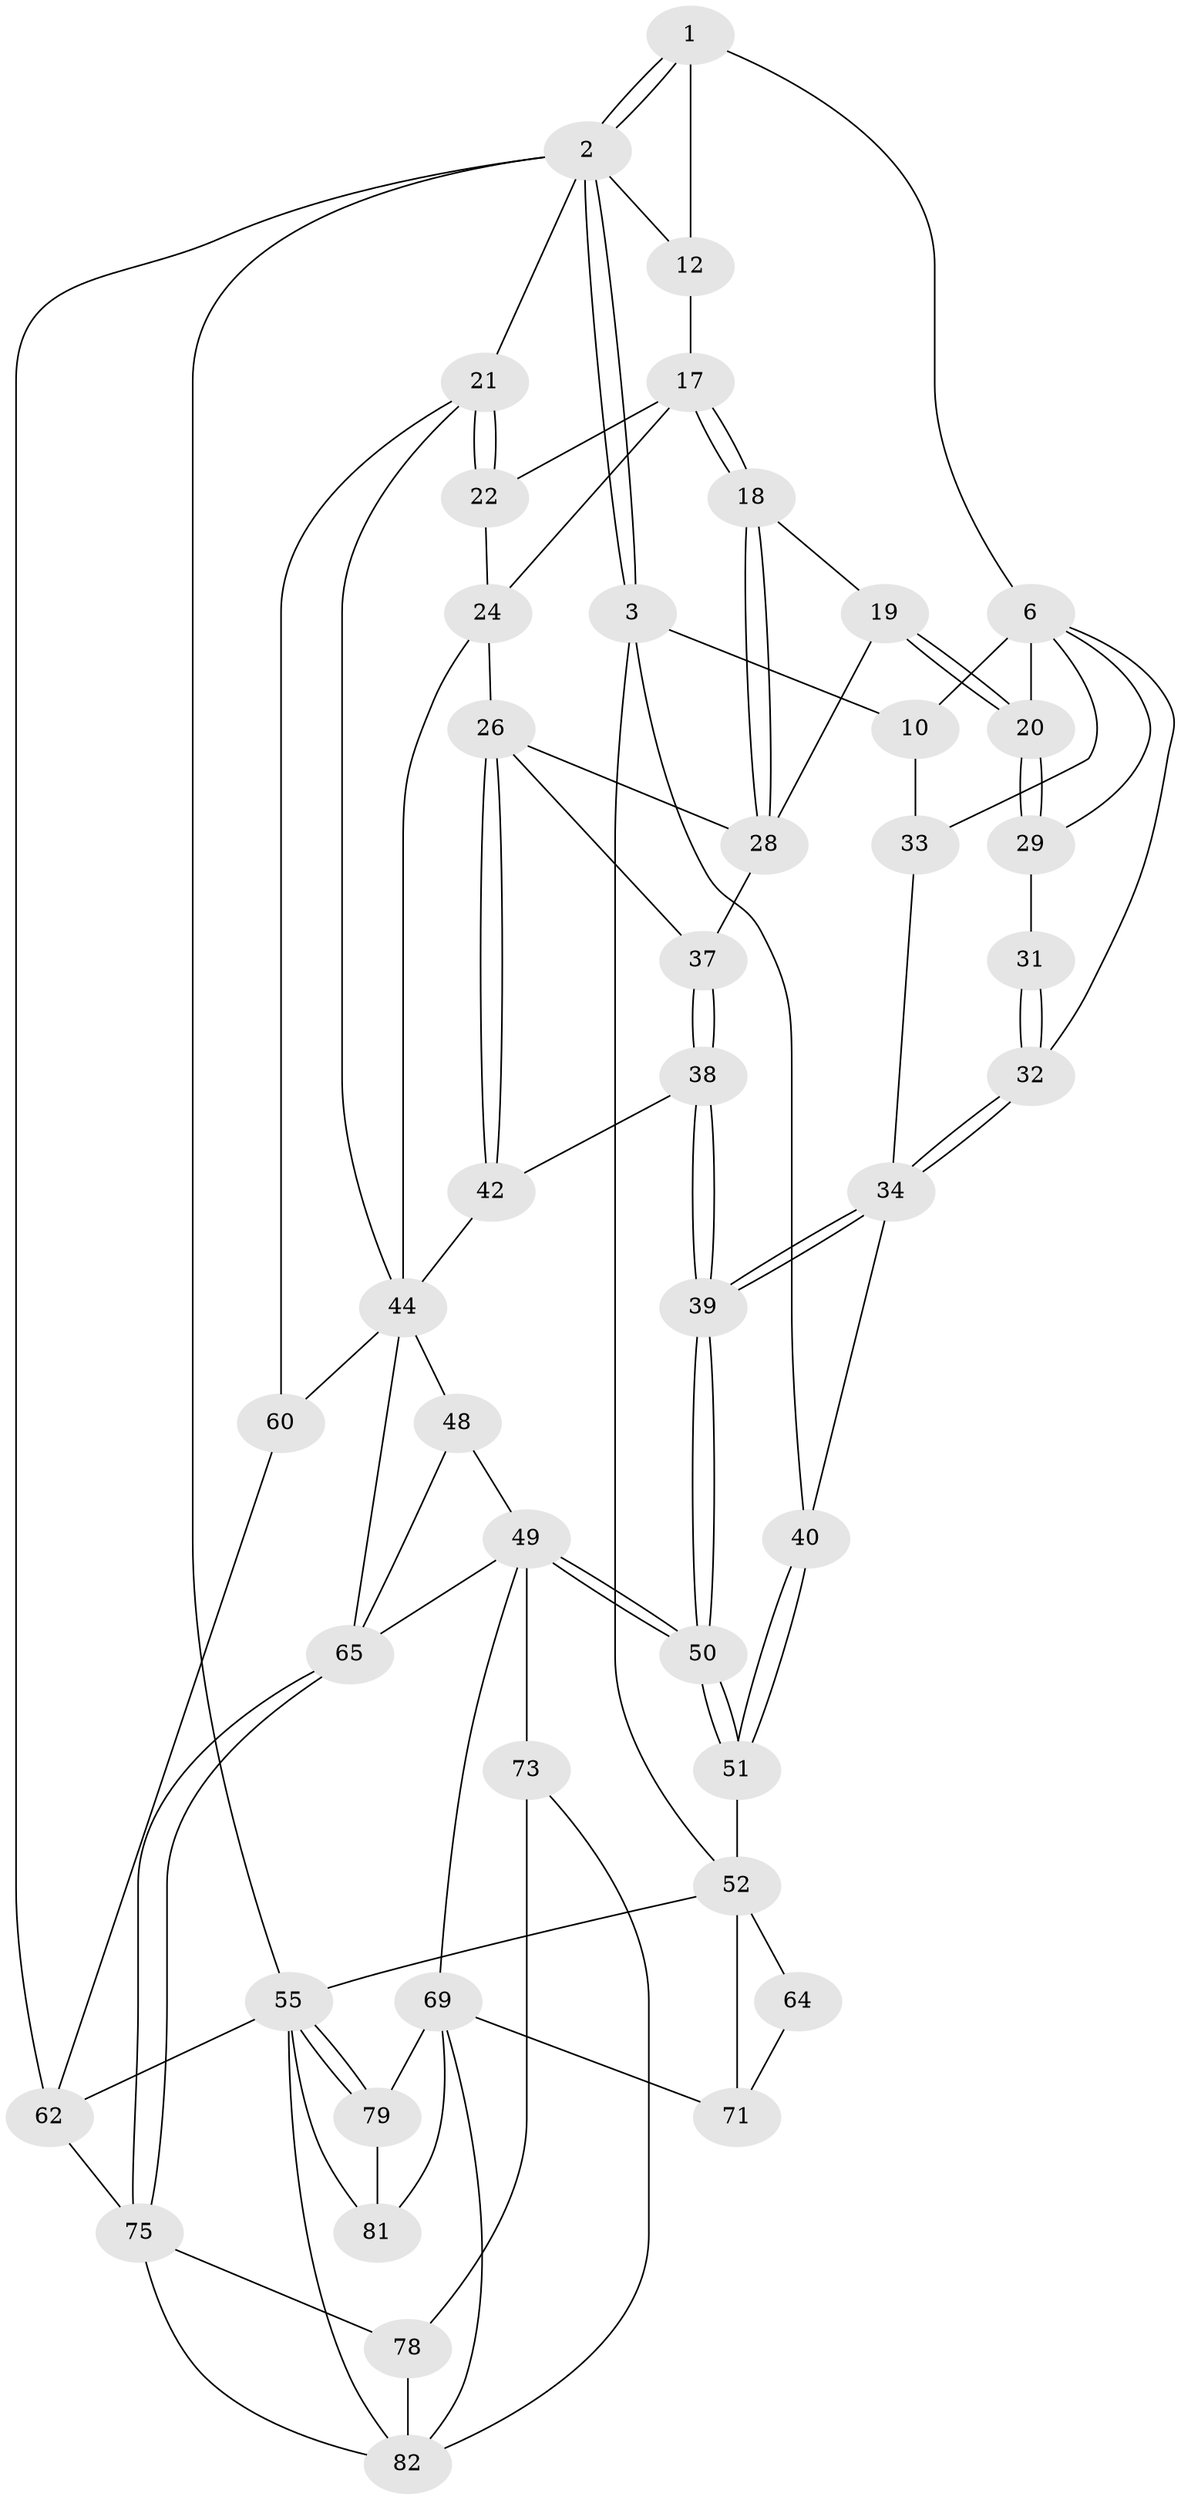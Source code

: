 // original degree distribution, {3: 0.022727272727272728, 6: 0.26136363636363635, 5: 0.4318181818181818, 4: 0.2840909090909091}
// Generated by graph-tools (version 1.1) at 2025/17/03/09/25 04:17:13]
// undirected, 44 vertices, 99 edges
graph export_dot {
graph [start="1"]
  node [color=gray90,style=filled];
  1 [pos="+0.14898635133704036+0",super="+5"];
  2 [pos="+0+0",super="+13"];
  3 [pos="+0+0.01649140070379189",super="+4+15"];
  6 [pos="+0.2957234854771689+0",super="+16+7"];
  10 [pos="+0.10506846681738452+0.04536837766151302",super="+14"];
  12 [pos="+0.7497666981265726+0"];
  17 [pos="+0.7477100908902784+0",super="+23"];
  18 [pos="+0.7140928430739714+0.08744816357328675"];
  19 [pos="+0.5130356490255145+0.15559995624946507"];
  20 [pos="+0.5045775556164369+0.13040416314857173"];
  21 [pos="+1+0.07190703960893426",super="+43"];
  22 [pos="+0.9446411361588064+0.17137115496529487"];
  24 [pos="+0.8162083288530231+0.265629094996058",super="+25"];
  26 [pos="+0.7624217542802392+0.25857115537313696",super="+27"];
  28 [pos="+0.7251442121266095+0.19175956825644183",super="+36"];
  29 [pos="+0.4663070312841348+0.12196966077785819",super="+30"];
  31 [pos="+0.3558222048018984+0.1583651266500015"];
  32 [pos="+0.34469746280872055+0.31219708257797135"];
  33 [pos="+0.18759617400362583+0.12032097826970466"];
  34 [pos="+0.35366645116668427+0.3696692320727779",super="+35"];
  37 [pos="+0.4786122101609535+0.3124082969798737"];
  38 [pos="+0.4736146642061125+0.31955534701320243"];
  39 [pos="+0.3640971817581986+0.38547637546666946"];
  40 [pos="+0+0.268966479509483"];
  42 [pos="+0.6307497017968761+0.40505994015271857"];
  44 [pos="+0.8655907827060706+0.43275623840662714",super="+45"];
  48 [pos="+0.5115944051481289+0.5408177093876917",super="+59"];
  49 [pos="+0.3792303432294164+0.5230291567416256",super="+67"];
  50 [pos="+0.3410149685017911+0.45896231953175204"];
  51 [pos="+0.3380109530460368+0.45975710109537643"];
  52 [pos="+0+0.3601254258776313",super="+58+53"];
  55 [pos="+0+0.7553027161871098",super="+56"];
  60 [pos="+1+0.7142550189094365"];
  62 [pos="+1+1",super="+63"];
  64 [pos="+0.160996203979466+0.5791301295358617"];
  65 [pos="+0.7580676871435255+0.7877763676838928",super="+66"];
  69 [pos="+0.28148051510792377+0.8080109136778212",super="+80+70"];
  71 [pos="+0.1739928641438274+0.6889444023616877"];
  73 [pos="+0.5124094901307032+0.8810757066482924",super="+74"];
  75 [pos="+0.7675424897340566+0.8252576165384674",super="+76"];
  78 [pos="+0.5431508278325147+0.9132409364749579"];
  79 [pos="+0.0708443502347078+0.8132287845242104"];
  81 [pos="+0.12785804158374495+0.93668656771416"];
  82 [pos="+0.33466768395794566+1",super="+86+83"];
  1 -- 2;
  1 -- 2;
  1 -- 12;
  1 -- 6 [weight=2];
  2 -- 3;
  2 -- 3;
  2 -- 12;
  2 -- 21;
  2 -- 62;
  2 -- 55;
  3 -- 10 [weight=2];
  3 -- 40;
  3 -- 52;
  6 -- 20;
  6 -- 32;
  6 -- 33;
  6 -- 10;
  6 -- 29;
  10 -- 33;
  12 -- 17;
  17 -- 18;
  17 -- 18;
  17 -- 24;
  17 -- 22;
  18 -- 19;
  18 -- 28;
  18 -- 28;
  19 -- 20;
  19 -- 20;
  19 -- 28;
  20 -- 29;
  20 -- 29;
  21 -- 22;
  21 -- 22;
  21 -- 44;
  21 -- 60;
  22 -- 24;
  24 -- 26;
  24 -- 44;
  26 -- 42;
  26 -- 42;
  26 -- 28;
  26 -- 37;
  28 -- 37;
  29 -- 31 [weight=2];
  31 -- 32;
  31 -- 32;
  32 -- 34;
  32 -- 34;
  33 -- 34;
  34 -- 39;
  34 -- 39;
  34 -- 40;
  37 -- 38;
  37 -- 38;
  38 -- 39;
  38 -- 39;
  38 -- 42;
  39 -- 50;
  39 -- 50;
  40 -- 51;
  40 -- 51;
  42 -- 44;
  44 -- 48 [weight=2];
  44 -- 65;
  44 -- 60;
  48 -- 49;
  48 -- 65;
  49 -- 50;
  49 -- 50;
  49 -- 65;
  49 -- 69;
  49 -- 73 [weight=2];
  50 -- 51;
  50 -- 51;
  51 -- 52;
  52 -- 64 [weight=2];
  52 -- 55;
  52 -- 71;
  55 -- 79;
  55 -- 79;
  55 -- 81;
  55 -- 82;
  55 -- 62;
  60 -- 62;
  62 -- 75 [weight=2];
  64 -- 71;
  65 -- 75;
  65 -- 75;
  69 -- 81;
  69 -- 82;
  69 -- 71;
  69 -- 79;
  73 -- 78;
  73 -- 82;
  75 -- 78;
  75 -- 82;
  78 -- 82;
  79 -- 81;
}

